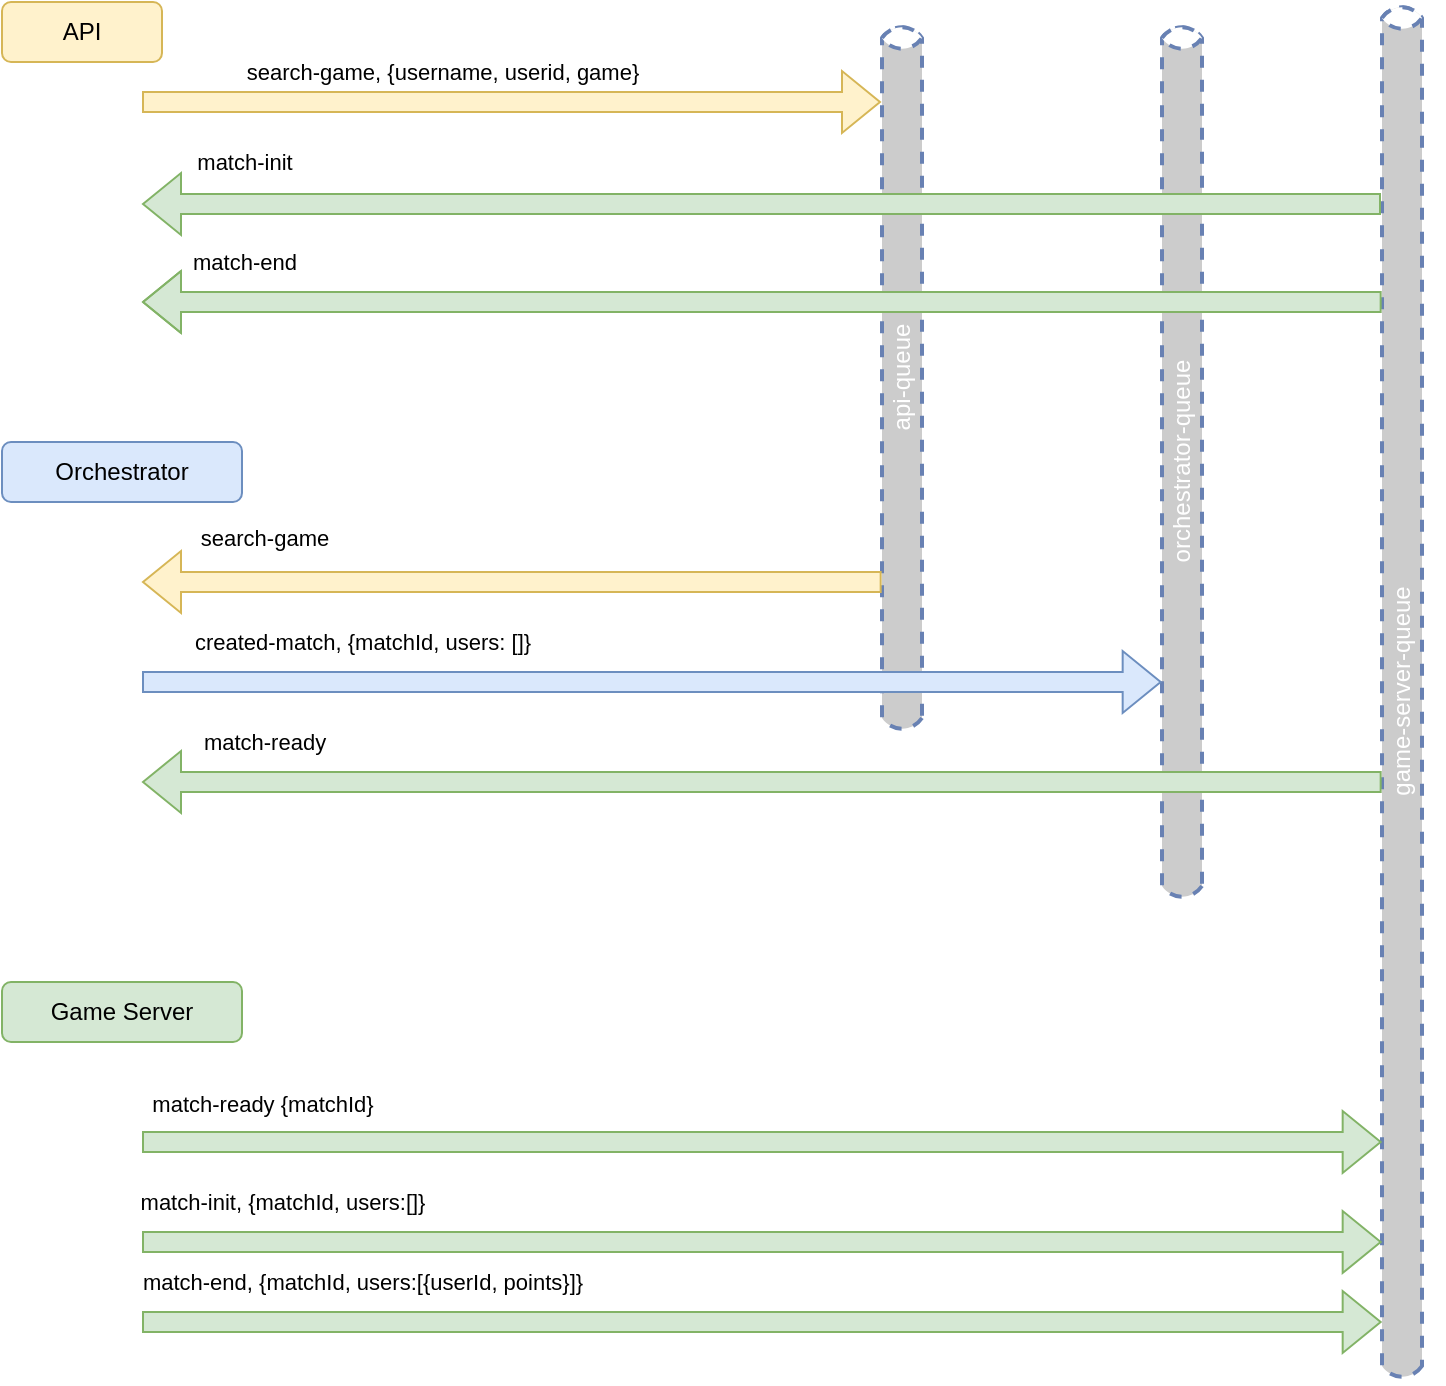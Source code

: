 <mxfile version="15.8.7" type="device" pages="2"><diagram id="0HGhoEx6bqRETvQIDBwV" name="messages"><mxGraphModel dx="918" dy="721" grid="1" gridSize="10" guides="1" tooltips="1" connect="1" arrows="1" fold="1" page="1" pageScale="1" pageWidth="850" pageHeight="1100" math="0" shadow="0"><root><mxCell id="boIvoLMb4T3OKDi5pb-g-0"/><mxCell id="boIvoLMb4T3OKDi5pb-g-1" parent="boIvoLMb4T3OKDi5pb-g-0"/><mxCell id="XfE09WV81cMMAAIaT8lp-0" value="API" style="rounded=1;whiteSpace=wrap;html=1;fillColor=#fff2cc;strokeColor=#d6b656;" vertex="1" parent="boIvoLMb4T3OKDi5pb-g-1"><mxGeometry x="10" y="110" width="80" height="30" as="geometry"/></mxCell><mxCell id="XfE09WV81cMMAAIaT8lp-1" value="Orchestrator" style="rounded=1;whiteSpace=wrap;html=1;fillColor=#dae8fc;strokeColor=#6c8ebf;" vertex="1" parent="boIvoLMb4T3OKDi5pb-g-1"><mxGeometry x="10" y="330" width="120" height="30" as="geometry"/></mxCell><mxCell id="XfE09WV81cMMAAIaT8lp-2" value="Game Server" style="rounded=1;whiteSpace=wrap;html=1;fillColor=#d5e8d4;strokeColor=#82b366;" vertex="1" parent="boIvoLMb4T3OKDi5pb-g-1"><mxGeometry x="10" y="600" width="120" height="30" as="geometry"/></mxCell><mxCell id="vicuhEQBaqQFArLLa1y7-0" value="api-queue" style="html=1;outlineConnect=0;fillColor=#CCCCCC;strokeColor=#6881B3;gradientColor=none;gradientDirection=north;strokeWidth=2;shape=mxgraph.networks.bus;gradientColor=none;gradientDirection=north;fontColor=#ffffff;perimeter=backbonePerimeter;backboneSize=20;dashed=1;rotation=-90;" vertex="1" parent="boIvoLMb4T3OKDi5pb-g-1"><mxGeometry x="282" y="278" width="356" height="40" as="geometry"/></mxCell><mxCell id="-0I5-fq2cj9djpRrpwk1-0" value="orchestrator-queue" style="html=1;outlineConnect=0;fillColor=#CCCCCC;strokeColor=#6881B3;gradientColor=none;gradientDirection=north;strokeWidth=2;shape=mxgraph.networks.bus;gradientColor=none;gradientDirection=north;fontColor=#ffffff;perimeter=backbonePerimeter;backboneSize=20;dashed=1;rotation=-90;" vertex="1" parent="boIvoLMb4T3OKDi5pb-g-1"><mxGeometry x="380" y="320" width="440" height="40" as="geometry"/></mxCell><mxCell id="-0I5-fq2cj9djpRrpwk1-1" value="game-server-queue" style="html=1;outlineConnect=0;fillColor=#CCCCCC;strokeColor=#6881B3;gradientColor=none;gradientDirection=north;strokeWidth=2;shape=mxgraph.networks.bus;gradientColor=none;gradientDirection=north;fontColor=#ffffff;perimeter=backbonePerimeter;backboneSize=20;dashed=1;rotation=-90;" vertex="1" parent="boIvoLMb4T3OKDi5pb-g-1"><mxGeometry x="365" y="435" width="690" height="40" as="geometry"/></mxCell><mxCell id="CsoSgr4NXNlWFbL6OqfQ-0" value="" style="shape=flexArrow;endArrow=classic;html=1;rounded=0;fillColor=#fff2cc;strokeColor=#d6b656;" edge="1" parent="boIvoLMb4T3OKDi5pb-g-1" target="vicuhEQBaqQFArLLa1y7-0"><mxGeometry width="50" height="50" relative="1" as="geometry"><mxPoint x="80" y="160" as="sourcePoint"/><mxPoint x="190" y="160" as="targetPoint"/></mxGeometry></mxCell><mxCell id="CsoSgr4NXNlWFbL6OqfQ-1" value="search-game, {username, userid, game}" style="edgeLabel;html=1;align=center;verticalAlign=middle;resizable=0;points=[];" vertex="1" connectable="0" parent="CsoSgr4NXNlWFbL6OqfQ-0"><mxGeometry x="-0.429" y="-1" relative="1" as="geometry"><mxPoint x="44" y="-16" as="offset"/></mxGeometry></mxCell><mxCell id="i0H4i2agJO7MyAnbZQyT-0" value="" style="shape=flexArrow;endArrow=classic;html=1;rounded=0;fillColor=#fff2cc;strokeColor=#d6b656;" edge="1" parent="boIvoLMb4T3OKDi5pb-g-1"><mxGeometry width="50" height="50" relative="1" as="geometry"><mxPoint x="449.833" y="400" as="sourcePoint"/><mxPoint x="80" y="400" as="targetPoint"/></mxGeometry></mxCell><mxCell id="i0H4i2agJO7MyAnbZQyT-1" value="search-game" style="edgeLabel;html=1;align=center;verticalAlign=middle;resizable=0;points=[];" vertex="1" connectable="0" parent="i0H4i2agJO7MyAnbZQyT-0"><mxGeometry x="-0.429" y="-1" relative="1" as="geometry"><mxPoint x="-204" y="-21" as="offset"/></mxGeometry></mxCell><mxCell id="-NnXdUaPA3X7R0vNTEyi-0" value="" style="shape=flexArrow;endArrow=classic;html=1;rounded=0;fillColor=#dae8fc;strokeColor=#6c8ebf;" edge="1" parent="boIvoLMb4T3OKDi5pb-g-1"><mxGeometry width="50" height="50" relative="1" as="geometry"><mxPoint x="80" y="450" as="sourcePoint"/><mxPoint x="589.833" y="450" as="targetPoint"/></mxGeometry></mxCell><mxCell id="-NnXdUaPA3X7R0vNTEyi-1" value="created-match, {matchId, users: []}" style="edgeLabel;html=1;align=center;verticalAlign=middle;resizable=0;points=[];" vertex="1" connectable="0" parent="-NnXdUaPA3X7R0vNTEyi-0"><mxGeometry x="-0.244" y="2" relative="1" as="geometry"><mxPoint x="-83" y="-18" as="offset"/></mxGeometry></mxCell><mxCell id="Kp4Y-gRZBlWO7Fkf3zWH-0" value="" style="shape=flexArrow;endArrow=classic;html=1;rounded=0;fillColor=#d5e8d4;strokeColor=#82b366;" edge="1" parent="boIvoLMb4T3OKDi5pb-g-1"><mxGeometry width="50" height="50" relative="1" as="geometry"><mxPoint x="80" y="680" as="sourcePoint"/><mxPoint x="699.833" y="680" as="targetPoint"/></mxGeometry></mxCell><mxCell id="Kp4Y-gRZBlWO7Fkf3zWH-1" value="match-ready {matchId}" style="edgeLabel;html=1;align=center;verticalAlign=middle;resizable=0;points=[];" vertex="1" connectable="0" parent="Kp4Y-gRZBlWO7Fkf3zWH-0"><mxGeometry x="-0.49" y="-5" relative="1" as="geometry"><mxPoint x="-98" y="-24" as="offset"/></mxGeometry></mxCell><mxCell id="hsR9OWYyRrnyVIOZoZ_0-0" value="" style="shape=flexArrow;endArrow=classic;html=1;rounded=0;fillColor=#d5e8d4;strokeColor=#82b366;" edge="1" parent="boIvoLMb4T3OKDi5pb-g-1"><mxGeometry width="50" height="50" relative="1" as="geometry"><mxPoint x="80" y="730" as="sourcePoint"/><mxPoint x="699.833" y="730" as="targetPoint"/></mxGeometry></mxCell><mxCell id="hsR9OWYyRrnyVIOZoZ_0-1" value="match-init, {matchId, users:[]}" style="edgeLabel;html=1;align=center;verticalAlign=middle;resizable=0;points=[];" vertex="1" connectable="0" parent="hsR9OWYyRrnyVIOZoZ_0-0"><mxGeometry x="-0.49" y="-5" relative="1" as="geometry"><mxPoint x="-88" y="-25" as="offset"/></mxGeometry></mxCell><mxCell id="GuM5MZtD84APu_g_fPv3-0" value="" style="shape=flexArrow;endArrow=classic;html=1;rounded=0;fillColor=#d5e8d4;strokeColor=#82b366;" edge="1" parent="boIvoLMb4T3OKDi5pb-g-1"><mxGeometry width="50" height="50" relative="1" as="geometry"><mxPoint x="80" y="770" as="sourcePoint"/><mxPoint x="699.833" y="770" as="targetPoint"/></mxGeometry></mxCell><mxCell id="GuM5MZtD84APu_g_fPv3-1" value="match-end, {matchId, users:[{userId, points}]}" style="edgeLabel;html=1;align=center;verticalAlign=middle;resizable=0;points=[];" vertex="1" connectable="0" parent="GuM5MZtD84APu_g_fPv3-0"><mxGeometry x="-0.49" y="-5" relative="1" as="geometry"><mxPoint x="-48" y="-25" as="offset"/></mxGeometry></mxCell><mxCell id="Re_YN3Xk2jhl-dpxJdKf-0" value="" style="shape=flexArrow;endArrow=classic;html=1;rounded=0;fillColor=#d5e8d4;strokeColor=#82b366;" edge="1" parent="boIvoLMb4T3OKDi5pb-g-1"><mxGeometry width="50" height="50" relative="1" as="geometry"><mxPoint x="699.833" y="500" as="sourcePoint"/><mxPoint x="80" y="500" as="targetPoint"/></mxGeometry></mxCell><mxCell id="Re_YN3Xk2jhl-dpxJdKf-1" value="match-ready" style="edgeLabel;html=1;align=center;verticalAlign=middle;resizable=0;points=[];" vertex="1" connectable="0" parent="Re_YN3Xk2jhl-dpxJdKf-0"><mxGeometry x="-0.49" y="-5" relative="1" as="geometry"><mxPoint x="-401" y="-15" as="offset"/></mxGeometry></mxCell><mxCell id="Re_YN3Xk2jhl-dpxJdKf-2" value="" style="shape=flexArrow;endArrow=classic;html=1;rounded=0;fillColor=#d5e8d4;strokeColor=#82b366;" edge="1" parent="boIvoLMb4T3OKDi5pb-g-1"><mxGeometry width="50" height="50" relative="1" as="geometry"><mxPoint x="699.833" y="260.0" as="sourcePoint"/><mxPoint x="80" y="260" as="targetPoint"/><Array as="points"><mxPoint x="540" y="260"/></Array></mxGeometry></mxCell><mxCell id="Re_YN3Xk2jhl-dpxJdKf-3" value="match-end" style="edgeLabel;html=1;align=center;verticalAlign=middle;resizable=0;points=[];" vertex="1" connectable="0" parent="Re_YN3Xk2jhl-dpxJdKf-2"><mxGeometry x="-0.49" y="-5" relative="1" as="geometry"><mxPoint x="-411" y="-15" as="offset"/></mxGeometry></mxCell><mxCell id="Re_YN3Xk2jhl-dpxJdKf-7" value="" style="shape=flexArrow;endArrow=classic;html=1;rounded=0;fillColor=#d5e8d4;strokeColor=#82b366;" edge="1" parent="boIvoLMb4T3OKDi5pb-g-1" source="-0I5-fq2cj9djpRrpwk1-1"><mxGeometry width="50" height="50" relative="1" as="geometry"><mxPoint x="169" y="211" as="sourcePoint"/><mxPoint x="80" y="211" as="targetPoint"/></mxGeometry></mxCell><mxCell id="Re_YN3Xk2jhl-dpxJdKf-8" value="match-init" style="edgeLabel;html=1;align=center;verticalAlign=middle;resizable=0;points=[];" vertex="1" connectable="0" parent="Re_YN3Xk2jhl-dpxJdKf-7"><mxGeometry x="-0.49" y="-5" relative="1" as="geometry"><mxPoint x="-411" y="-16" as="offset"/></mxGeometry></mxCell></root></mxGraphModel></diagram><diagram id="IqBgoLW8fRjunaZ-kW0h" name="Workflow"><mxGraphModel dx="1102" dy="865" grid="1" gridSize="10" guides="1" tooltips="1" connect="1" arrows="1" fold="1" page="1" pageScale="1" pageWidth="850" pageHeight="1100" math="0" shadow="0"><root><mxCell id="0"/><mxCell id="1" parent="0"/><mxCell id="Hko0YlX7tfTPIRInjwSo-8" value="API" style="rounded=1;whiteSpace=wrap;html=1;fillColor=#fff2cc;strokeColor=#d6b656;" parent="1" vertex="1"><mxGeometry x="20" y="10" width="80" height="30" as="geometry"/></mxCell><mxCell id="Hko0YlX7tfTPIRInjwSo-9" value="Orchestrator" style="rounded=1;whiteSpace=wrap;html=1;fillColor=#dae8fc;strokeColor=#6c8ebf;" parent="1" vertex="1"><mxGeometry x="180" y="10" width="130" height="30" as="geometry"/></mxCell><mxCell id="Hko0YlX7tfTPIRInjwSo-10" value="Game" style="rounded=1;whiteSpace=wrap;html=1;fillColor=#d5e8d4;strokeColor=#82b366;" parent="1" vertex="1"><mxGeometry x="400" y="10" width="120" height="30" as="geometry"/></mxCell><mxCell id="Hko0YlX7tfTPIRInjwSo-15" value="Search Game" style="text;html=1;strokeColor=none;fillColor=none;align=center;verticalAlign=middle;whiteSpace=wrap;rounded=0;dashed=1;" parent="1" vertex="1"><mxGeometry x="30" y="60" width="100" height="30" as="geometry"/></mxCell><mxCell id="Hko0YlX7tfTPIRInjwSo-17" value="" style="shape=flexArrow;endArrow=classic;html=1;rounded=0;fillColor=#fff2cc;strokeColor=#d6b656;" parent="1" edge="1"><mxGeometry width="50" height="50" relative="1" as="geometry"><mxPoint x="220" y="140" as="sourcePoint"/><mxPoint x="310" y="140" as="targetPoint"/></mxGeometry></mxCell><mxCell id="Hko0YlX7tfTPIRInjwSo-21" value="Emit: search-game, username, userid" style="edgeLabel;html=1;align=center;verticalAlign=middle;resizable=0;points=[];" parent="Hko0YlX7tfTPIRInjwSo-17" vertex="1" connectable="0"><mxGeometry x="-0.429" y="-1" relative="1" as="geometry"><mxPoint x="44" y="-16" as="offset"/></mxGeometry></mxCell><mxCell id="Hko0YlX7tfTPIRInjwSo-18" value="API" style="rounded=1;whiteSpace=wrap;html=1;fillColor=#fff2cc;strokeColor=#d6b656;" parent="1" vertex="1"><mxGeometry x="100" y="110" width="80" height="30" as="geometry"/></mxCell><mxCell id="Hko0YlX7tfTPIRInjwSo-19" value="" style="endArrow=classic;html=1;rounded=0;" parent="1" edge="1"><mxGeometry width="50" height="50" relative="1" as="geometry"><mxPoint x="30" y="130" as="sourcePoint"/><mxPoint x="90" y="130" as="targetPoint"/></mxGeometry></mxCell><mxCell id="Hko0YlX7tfTPIRInjwSo-20" value="Search" style="edgeLabel;html=1;align=center;verticalAlign=middle;resizable=0;points=[];" parent="Hko0YlX7tfTPIRInjwSo-19" vertex="1" connectable="0"><mxGeometry x="-0.467" y="-4" relative="1" as="geometry"><mxPoint x="4" y="-14" as="offset"/></mxGeometry></mxCell><mxCell id="Hko0YlX7tfTPIRInjwSo-22" value="" style="html=1;outlineConnect=0;fillColor=#CCCCCC;strokeColor=#6881B3;gradientColor=none;gradientDirection=north;strokeWidth=2;shape=mxgraph.networks.bus;gradientColor=none;gradientDirection=north;fontColor=#ffffff;perimeter=backbonePerimeter;backboneSize=20;dashed=1;rotation=-90;" parent="1" vertex="1"><mxGeometry x="175" y="315" width="440" height="40" as="geometry"/></mxCell><mxCell id="Hko0YlX7tfTPIRInjwSo-57" style="edgeStyle=orthogonalEdgeStyle;rounded=0;orthogonalLoop=1;jettySize=auto;html=1;exitX=0.5;exitY=0;exitDx=0;exitDy=0;entryX=1;entryY=0.5;entryDx=0;entryDy=0;" parent="1" source="Hko0YlX7tfTPIRInjwSo-23" target="Hko0YlX7tfTPIRInjwSo-48" edge="1"><mxGeometry relative="1" as="geometry"/></mxCell><mxCell id="Hko0YlX7tfTPIRInjwSo-23" value="Orchestrator" style="rounded=1;whiteSpace=wrap;html=1;fillColor=#dae8fc;strokeColor=#6c8ebf;" parent="1" vertex="1"><mxGeometry x="565" y="150" width="130" height="30" as="geometry"/></mxCell><mxCell id="Hko0YlX7tfTPIRInjwSo-24" value="" style="shape=flexArrow;endArrow=classic;html=1;rounded=0;fillColor=#fff2cc;strokeColor=#d6b656;" parent="1" edge="1"><mxGeometry width="50" height="50" relative="1" as="geometry"><mxPoint x="430" y="210" as="sourcePoint"/><mxPoint x="543.75" y="210" as="targetPoint"/></mxGeometry></mxCell><mxCell id="Hko0YlX7tfTPIRInjwSo-25" value="Consume: search-game" style="edgeLabel;html=1;align=center;verticalAlign=middle;resizable=0;points=[];" parent="Hko0YlX7tfTPIRInjwSo-24" vertex="1" connectable="0"><mxGeometry x="-0.429" y="-1" relative="1" as="geometry"><mxPoint x="8" y="-21" as="offset"/></mxGeometry></mxCell><mxCell id="Hko0YlX7tfTPIRInjwSo-27" value="" style="edgeStyle=orthogonalEdgeStyle;rounded=0;orthogonalLoop=1;jettySize=auto;html=1;" parent="1" target="Hko0YlX7tfTPIRInjwSo-23" edge="1"><mxGeometry relative="1" as="geometry"><mxPoint x="785" y="165.0" as="sourcePoint"/></mxGeometry></mxCell><mxCell id="Hko0YlX7tfTPIRInjwSo-59" style="edgeStyle=orthogonalEdgeStyle;rounded=0;orthogonalLoop=1;jettySize=auto;html=1;exitX=0.5;exitY=1;exitDx=0;exitDy=0;entryX=0.662;entryY=-0.1;entryDx=0;entryDy=0;entryPerimeter=0;" parent="1" source="Hko0YlX7tfTPIRInjwSo-26" target="Hko0YlX7tfTPIRInjwSo-28" edge="1"><mxGeometry relative="1" as="geometry"/></mxCell><mxCell id="Hko0YlX7tfTPIRInjwSo-26" value="users == 6" style="rhombus;whiteSpace=wrap;html=1;fillColor=none;" parent="1" vertex="1"><mxGeometry x="800" y="125" width="80" height="80" as="geometry"/></mxCell><mxCell id="Hko0YlX7tfTPIRInjwSo-60" style="edgeStyle=orthogonalEdgeStyle;rounded=0;orthogonalLoop=1;jettySize=auto;html=1;exitX=0.5;exitY=1;exitDx=0;exitDy=0;dashed=1;endArrow=none;endFill=0;" parent="1" source="Hko0YlX7tfTPIRInjwSo-28" target="Hko0YlX7tfTPIRInjwSo-33" edge="1"><mxGeometry relative="1" as="geometry"/></mxCell><mxCell id="Hko0YlX7tfTPIRInjwSo-28" value="Create Game (container with game)&lt;br&gt;env: USERS = &quot;[{username, userid}]&quot;" style="text;html=1;strokeColor=none;fillColor=none;align=center;verticalAlign=middle;whiteSpace=wrap;rounded=0;" parent="1" vertex="1"><mxGeometry x="670" y="290" width="253.75" height="30" as="geometry"/></mxCell><mxCell id="Hko0YlX7tfTPIRInjwSo-33" value="Game" style="rounded=1;whiteSpace=wrap;html=1;fillColor=#d5e8d4;strokeColor=#82b366;" parent="1" vertex="1"><mxGeometry x="736.88" y="410" width="120" height="30" as="geometry"/></mxCell><mxCell id="Hko0YlX7tfTPIRInjwSo-36" value="" style="shape=flexArrow;endArrow=classic;html=1;rounded=0;fillColor=#dae8fc;strokeColor=#6c8ebf;" parent="1" edge="1"><mxGeometry width="50" height="50" relative="1" as="geometry"><mxPoint x="505" y="310" as="sourcePoint"/><mxPoint x="415" y="310" as="targetPoint"/></mxGeometry></mxCell><mxCell id="Hko0YlX7tfTPIRInjwSo-38" value="Emit: Created-Game, {matchId, users: []}" style="edgeLabel;html=1;align=center;verticalAlign=middle;resizable=0;points=[];" parent="Hko0YlX7tfTPIRInjwSo-36" vertex="1" connectable="0"><mxGeometry x="-0.244" y="2" relative="1" as="geometry"><mxPoint x="69" y="-22" as="offset"/></mxGeometry></mxCell><mxCell id="Hko0YlX7tfTPIRInjwSo-39" value="" style="shape=flexArrow;endArrow=classic;html=1;rounded=0;fillColor=#d5e8d4;strokeColor=#82b366;" parent="1" edge="1"><mxGeometry width="50" height="50" relative="1" as="geometry"><mxPoint x="638.12" y="490" as="sourcePoint"/><mxPoint x="520" y="490" as="targetPoint"/></mxGeometry></mxCell><mxCell id="Hko0YlX7tfTPIRInjwSo-40" value="Emit: game-init, {matchId, users:[]}" style="edgeLabel;html=1;align=center;verticalAlign=middle;resizable=0;points=[];" parent="Hko0YlX7tfTPIRInjwSo-39" vertex="1" connectable="0"><mxGeometry x="-0.49" y="-5" relative="1" as="geometry"><mxPoint x="1" y="-15" as="offset"/></mxGeometry></mxCell><mxCell id="Hko0YlX7tfTPIRInjwSo-41" value="" style="shape=flexArrow;endArrow=classic;html=1;rounded=0;fillColor=#d5e8d4;strokeColor=#82b366;" parent="1" edge="1"><mxGeometry width="50" height="50" relative="1" as="geometry"><mxPoint x="604.06" y="590" as="sourcePoint"/><mxPoint x="485.94" y="590" as="targetPoint"/></mxGeometry></mxCell><mxCell id="Hko0YlX7tfTPIRInjwSo-42" value="Emit: game-end, {matchId, users:[{userId, points}]}" style="edgeLabel;html=1;align=center;verticalAlign=middle;resizable=0;points=[];" parent="Hko0YlX7tfTPIRInjwSo-41" vertex="1" connectable="0"><mxGeometry x="-0.49" y="-5" relative="1" as="geometry"><mxPoint x="39" y="-15" as="offset"/></mxGeometry></mxCell><mxCell id="Hko0YlX7tfTPIRInjwSo-43" value="" style="shape=flexArrow;endArrow=classic;html=1;rounded=0;fillColor=#d5e8d4;strokeColor=#82b366;" parent="1" edge="1"><mxGeometry width="50" height="50" relative="1" as="geometry"><mxPoint x="515" y="250" as="sourcePoint"/><mxPoint x="605" y="250" as="targetPoint"/></mxGeometry></mxCell><mxCell id="Hko0YlX7tfTPIRInjwSo-44" value="Consume: game-error, {matchId, error:&quot;&quot;}" style="edgeLabel;html=1;align=center;verticalAlign=middle;resizable=0;points=[];" parent="Hko0YlX7tfTPIRInjwSo-43" vertex="1" connectable="0"><mxGeometry x="-0.49" y="-5" relative="1" as="geometry"><mxPoint x="5" y="17" as="offset"/></mxGeometry></mxCell><mxCell id="Hko0YlX7tfTPIRInjwSo-58" style="edgeStyle=orthogonalEdgeStyle;rounded=0;orthogonalLoop=1;jettySize=auto;html=1;exitX=0.5;exitY=1;exitDx=0;exitDy=0;entryX=0;entryY=0.5;entryDx=0;entryDy=0;" parent="1" source="Hko0YlX7tfTPIRInjwSo-48" target="Hko0YlX7tfTPIRInjwSo-23" edge="1"><mxGeometry relative="1" as="geometry"><Array as="points"><mxPoint x="545" y="165"/></Array></mxGeometry></mxCell><mxCell id="Hko0YlX7tfTPIRInjwSo-48" value="Re-try" style="text;html=1;strokeColor=none;fillColor=none;align=center;verticalAlign=middle;whiteSpace=wrap;rounded=0;" parent="1" vertex="1"><mxGeometry x="515" y="110" width="60" height="30" as="geometry"/></mxCell><mxCell id="Hko0YlX7tfTPIRInjwSo-53" value="" style="shape=flexArrow;endArrow=classic;html=1;rounded=0;fillColor=#d5e8d4;strokeColor=#82b366;" parent="1" edge="1"><mxGeometry width="50" height="50" relative="1" as="geometry"><mxPoint x="250" y="179.17" as="sourcePoint"/><mxPoint x="150.0" y="179.17" as="targetPoint"/></mxGeometry></mxCell><mxCell id="Hko0YlX7tfTPIRInjwSo-54" value="Consume: game-init, {matchId, users:[]}" style="edgeLabel;html=1;align=center;verticalAlign=middle;resizable=0;points=[];" parent="Hko0YlX7tfTPIRInjwSo-53" vertex="1" connectable="0"><mxGeometry x="-0.49" y="-5" relative="1" as="geometry"><mxPoint x="22" y="25" as="offset"/></mxGeometry></mxCell><mxCell id="Hko0YlX7tfTPIRInjwSo-55" value="" style="shape=flexArrow;endArrow=classic;html=1;rounded=0;fillColor=#d5e8d4;strokeColor=#82b366;" parent="1" edge="1"><mxGeometry width="50" height="50" relative="1" as="geometry"><mxPoint x="240" y="220" as="sourcePoint"/><mxPoint x="140" y="220" as="targetPoint"/></mxGeometry></mxCell><mxCell id="Hko0YlX7tfTPIRInjwSo-56" value="Consume: game-end, {matchId, users:[{userId, points}]}" style="edgeLabel;html=1;align=center;verticalAlign=middle;resizable=0;points=[];" parent="Hko0YlX7tfTPIRInjwSo-55" vertex="1" connectable="0"><mxGeometry x="-0.49" y="-5" relative="1" as="geometry"><mxPoint x="66" y="25" as="offset"/></mxGeometry></mxCell><mxCell id="Hko0YlX7tfTPIRInjwSo-62" value="&lt;h1&gt;game-init&lt;/h1&gt;&lt;p&gt;When all user are connected, we'll send the 'game-init' event&lt;/p&gt;" style="text;html=1;strokeColor=none;fillColor=none;spacing=5;spacingTop=-20;whiteSpace=wrap;overflow=hidden;rounded=0;" parent="1" vertex="1"><mxGeometry x="745" y="460" width="190" height="80" as="geometry"/></mxCell><mxCell id="Hko0YlX7tfTPIRInjwSo-63" value="&lt;h1&gt;game-end&lt;/h1&gt;&lt;p&gt;if some user wins or time is out,&amp;nbsp; we send the game-end with Users &amp;amp; Points, then close all WS connection and send destroy container&lt;/p&gt;" style="text;html=1;strokeColor=none;fillColor=none;spacing=5;spacingTop=-20;whiteSpace=wrap;overflow=hidden;rounded=0;" parent="1" vertex="1"><mxGeometry x="745" y="560" width="190" height="140" as="geometry"/></mxCell><mxCell id="Hko0YlX7tfTPIRInjwSo-64" value="" style="shape=flexArrow;endArrow=classic;html=1;rounded=0;fillColor=#d5e8d4;strokeColor=#82b366;" parent="1" edge="1"><mxGeometry width="50" height="50" relative="1" as="geometry"><mxPoint x="628.12" y="710" as="sourcePoint"/><mxPoint x="510" y="710" as="targetPoint"/></mxGeometry></mxCell><mxCell id="Hko0YlX7tfTPIRInjwSo-65" value="Emit detroy-match, {matchId}" style="edgeLabel;html=1;align=center;verticalAlign=middle;resizable=0;points=[];" parent="Hko0YlX7tfTPIRInjwSo-64" vertex="1" connectable="0"><mxGeometry x="-0.49" y="-5" relative="1" as="geometry"><mxPoint x="2" y="-15" as="offset"/></mxGeometry></mxCell><mxCell id="Hko0YlX7tfTPIRInjwSo-66" value="" style="shape=flexArrow;endArrow=classic;html=1;rounded=0;fillColor=#d5e8d4;strokeColor=#82b366;" parent="1" edge="1"><mxGeometry width="50" height="50" relative="1" as="geometry"><mxPoint x="470.0" y="394.58" as="sourcePoint"/><mxPoint x="591.88" y="394.58" as="targetPoint"/></mxGeometry></mxCell><mxCell id="Hko0YlX7tfTPIRInjwSo-67" value="Consume detroy-match, {matchId}" style="edgeLabel;html=1;align=center;verticalAlign=middle;resizable=0;points=[];" parent="Hko0YlX7tfTPIRInjwSo-66" vertex="1" connectable="0"><mxGeometry x="-0.49" y="-5" relative="1" as="geometry"><mxPoint x="-9" y="-30" as="offset"/></mxGeometry></mxCell><mxCell id="Hko0YlX7tfTPIRInjwSo-68" value="&lt;h1&gt;game-destroy&lt;/h1&gt;&lt;p&gt;Orchestrator will consume this event.&lt;br&gt;As we can leave a number of containers depends of the quantity of user connected, we can destroy container or re-user for other match&lt;/p&gt;" style="text;html=1;strokeColor=none;fillColor=none;spacing=5;spacingTop=-20;whiteSpace=wrap;overflow=hidden;rounded=0;" parent="1" vertex="1"><mxGeometry x="300" y="660" width="190" height="160" as="geometry"/></mxCell><mxCell id="Hko0YlX7tfTPIRInjwSo-69" value="&lt;h1&gt;search-game&lt;/h1&gt;&lt;p&gt;user is trying to play a game.&lt;br&gt;So we'll send this message to the orchestrator.&lt;br&gt;if for some reason&amp;nbsp;&lt;/p&gt;" style="text;html=1;strokeColor=none;fillColor=none;spacing=5;spacingTop=-20;whiteSpace=wrap;overflow=hidden;rounded=0;" parent="1" vertex="1"><mxGeometry x="20" y="315" width="190" height="160" as="geometry"/></mxCell><mxCell id="Hko0YlX7tfTPIRInjwSo-71" value="" style="shape=flexArrow;endArrow=classic;html=1;rounded=0;fillColor=#d5e8d4;strokeColor=#82b366;" parent="1" edge="1"><mxGeometry width="50" height="50" relative="1" as="geometry"><mxPoint x="220" y="270.0" as="sourcePoint"/><mxPoint x="140" y="270" as="targetPoint"/></mxGeometry></mxCell><mxCell id="Hko0YlX7tfTPIRInjwSo-72" value="Consume: game-error, {matchId, error:&quot;&quot;}" style="edgeLabel;html=1;align=center;verticalAlign=middle;resizable=0;points=[];" parent="Hko0YlX7tfTPIRInjwSo-71" vertex="1" connectable="0"><mxGeometry x="-0.49" y="-5" relative="1" as="geometry"><mxPoint x="70" y="25" as="offset"/></mxGeometry></mxCell></root></mxGraphModel></diagram></mxfile>
